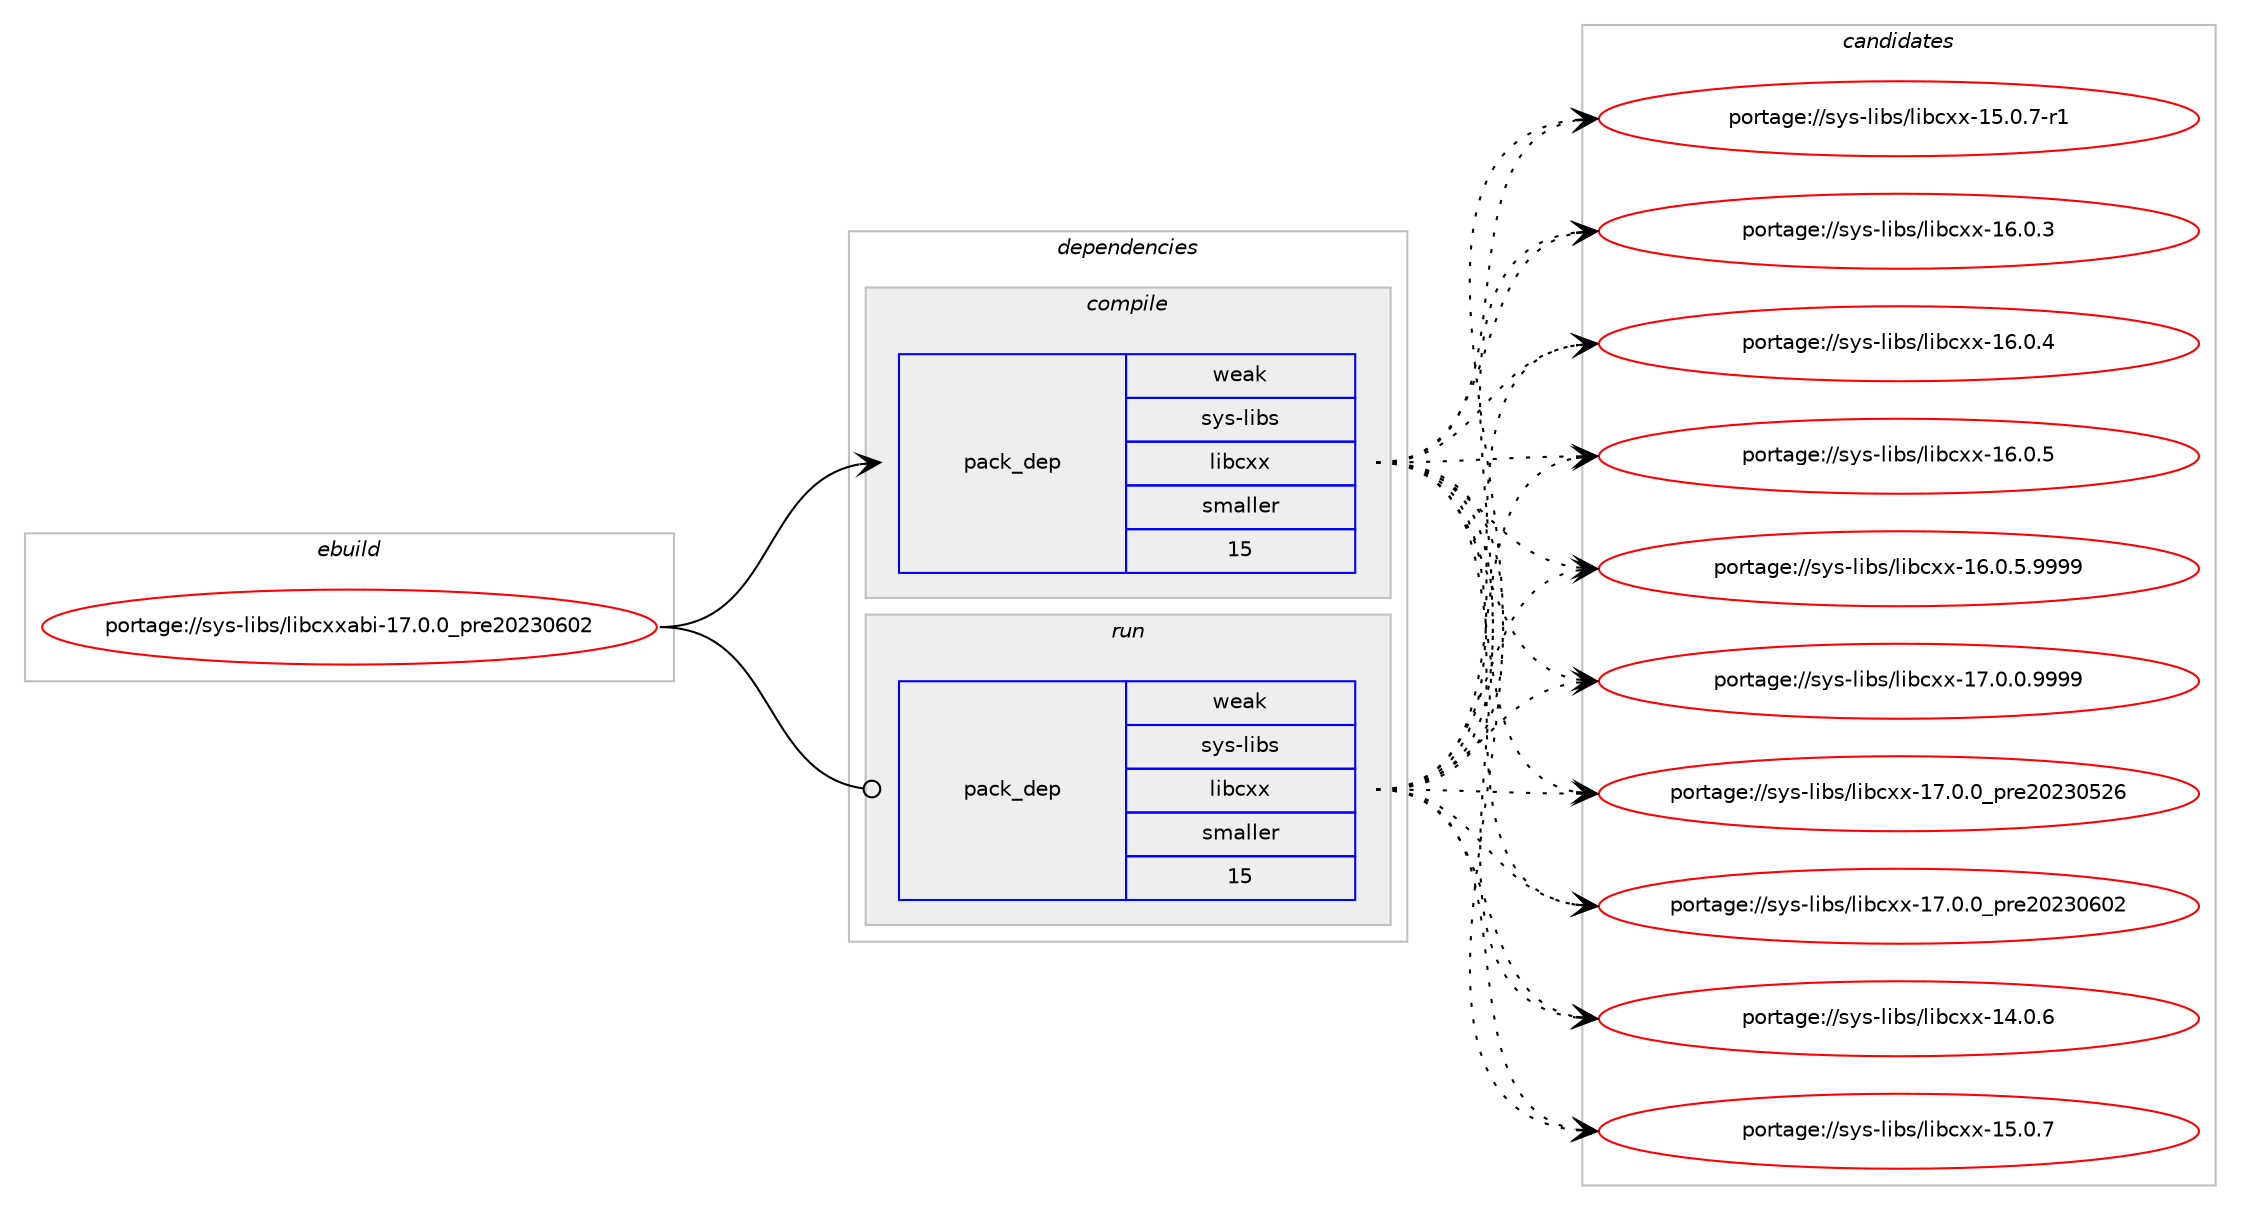 digraph prolog {

# *************
# Graph options
# *************

newrank=true;
concentrate=true;
compound=true;
graph [rankdir=LR,fontname=Helvetica,fontsize=10,ranksep=1.5];#, ranksep=2.5, nodesep=0.2];
edge  [arrowhead=vee];
node  [fontname=Helvetica,fontsize=10];

# **********
# The ebuild
# **********

subgraph cluster_leftcol {
color=gray;
rank=same;
label=<<i>ebuild</i>>;
id [label="portage://sys-libs/libcxxabi-17.0.0_pre20230602", color=red, width=4, href="../sys-libs/libcxxabi-17.0.0_pre20230602.svg"];
}

# ****************
# The dependencies
# ****************

subgraph cluster_midcol {
color=gray;
label=<<i>dependencies</i>>;
subgraph cluster_compile {
fillcolor="#eeeeee";
style=filled;
label=<<i>compile</i>>;
# *** BEGIN UNKNOWN DEPENDENCY TYPE (TODO) ***
# id -> package_dependency(portage://sys-libs/libcxxabi-17.0.0_pre20230602,install,no,sys-devel,llvm,none,[,,],[slot(17)],[])
# *** END UNKNOWN DEPENDENCY TYPE (TODO) ***

# *** BEGIN UNKNOWN DEPENDENCY TYPE (TODO) ***
# id -> package_dependency(portage://sys-libs/libcxxabi-17.0.0_pre20230602,install,strong,sys-devel,llvm,none,[,,],[slot(0)],[])
# *** END UNKNOWN DEPENDENCY TYPE (TODO) ***

subgraph pack313 {
dependency649 [label=<<TABLE BORDER="0" CELLBORDER="1" CELLSPACING="0" CELLPADDING="4" WIDTH="220"><TR><TD ROWSPAN="6" CELLPADDING="30">pack_dep</TD></TR><TR><TD WIDTH="110">weak</TD></TR><TR><TD>sys-libs</TD></TR><TR><TD>libcxx</TD></TR><TR><TD>smaller</TD></TR><TR><TD>15</TD></TR></TABLE>>, shape=none, color=blue];
}
id:e -> dependency649:w [weight=20,style="solid",arrowhead="vee"];
}
subgraph cluster_compileandrun {
fillcolor="#eeeeee";
style=filled;
label=<<i>compile and run</i>>;
}
subgraph cluster_run {
fillcolor="#eeeeee";
style=filled;
label=<<i>run</i>>;
subgraph pack314 {
dependency650 [label=<<TABLE BORDER="0" CELLBORDER="1" CELLSPACING="0" CELLPADDING="4" WIDTH="220"><TR><TD ROWSPAN="6" CELLPADDING="30">pack_dep</TD></TR><TR><TD WIDTH="110">weak</TD></TR><TR><TD>sys-libs</TD></TR><TR><TD>libcxx</TD></TR><TR><TD>smaller</TD></TR><TR><TD>15</TD></TR></TABLE>>, shape=none, color=blue];
}
id:e -> dependency650:w [weight=20,style="solid",arrowhead="odot"];
}
}

# **************
# The candidates
# **************

subgraph cluster_choices {
rank=same;
color=gray;
label=<<i>candidates</i>>;

subgraph choice313 {
color=black;
nodesep=1;
choice115121115451081059811547108105989912012045495246484654 [label="portage://sys-libs/libcxx-14.0.6", color=red, width=4,href="../sys-libs/libcxx-14.0.6.svg"];
choice115121115451081059811547108105989912012045495346484655 [label="portage://sys-libs/libcxx-15.0.7", color=red, width=4,href="../sys-libs/libcxx-15.0.7.svg"];
choice1151211154510810598115471081059899120120454953464846554511449 [label="portage://sys-libs/libcxx-15.0.7-r1", color=red, width=4,href="../sys-libs/libcxx-15.0.7-r1.svg"];
choice115121115451081059811547108105989912012045495446484651 [label="portage://sys-libs/libcxx-16.0.3", color=red, width=4,href="../sys-libs/libcxx-16.0.3.svg"];
choice115121115451081059811547108105989912012045495446484652 [label="portage://sys-libs/libcxx-16.0.4", color=red, width=4,href="../sys-libs/libcxx-16.0.4.svg"];
choice115121115451081059811547108105989912012045495446484653 [label="portage://sys-libs/libcxx-16.0.5", color=red, width=4,href="../sys-libs/libcxx-16.0.5.svg"];
choice1151211154510810598115471081059899120120454954464846534657575757 [label="portage://sys-libs/libcxx-16.0.5.9999", color=red, width=4,href="../sys-libs/libcxx-16.0.5.9999.svg"];
choice1151211154510810598115471081059899120120454955464846484657575757 [label="portage://sys-libs/libcxx-17.0.0.9999", color=red, width=4,href="../sys-libs/libcxx-17.0.0.9999.svg"];
choice115121115451081059811547108105989912012045495546484648951121141015048505148535054 [label="portage://sys-libs/libcxx-17.0.0_pre20230526", color=red, width=4,href="../sys-libs/libcxx-17.0.0_pre20230526.svg"];
choice115121115451081059811547108105989912012045495546484648951121141015048505148544850 [label="portage://sys-libs/libcxx-17.0.0_pre20230602", color=red, width=4,href="../sys-libs/libcxx-17.0.0_pre20230602.svg"];
dependency649:e -> choice115121115451081059811547108105989912012045495246484654:w [style=dotted,weight="100"];
dependency649:e -> choice115121115451081059811547108105989912012045495346484655:w [style=dotted,weight="100"];
dependency649:e -> choice1151211154510810598115471081059899120120454953464846554511449:w [style=dotted,weight="100"];
dependency649:e -> choice115121115451081059811547108105989912012045495446484651:w [style=dotted,weight="100"];
dependency649:e -> choice115121115451081059811547108105989912012045495446484652:w [style=dotted,weight="100"];
dependency649:e -> choice115121115451081059811547108105989912012045495446484653:w [style=dotted,weight="100"];
dependency649:e -> choice1151211154510810598115471081059899120120454954464846534657575757:w [style=dotted,weight="100"];
dependency649:e -> choice1151211154510810598115471081059899120120454955464846484657575757:w [style=dotted,weight="100"];
dependency649:e -> choice115121115451081059811547108105989912012045495546484648951121141015048505148535054:w [style=dotted,weight="100"];
dependency649:e -> choice115121115451081059811547108105989912012045495546484648951121141015048505148544850:w [style=dotted,weight="100"];
}
subgraph choice314 {
color=black;
nodesep=1;
choice115121115451081059811547108105989912012045495246484654 [label="portage://sys-libs/libcxx-14.0.6", color=red, width=4,href="../sys-libs/libcxx-14.0.6.svg"];
choice115121115451081059811547108105989912012045495346484655 [label="portage://sys-libs/libcxx-15.0.7", color=red, width=4,href="../sys-libs/libcxx-15.0.7.svg"];
choice1151211154510810598115471081059899120120454953464846554511449 [label="portage://sys-libs/libcxx-15.0.7-r1", color=red, width=4,href="../sys-libs/libcxx-15.0.7-r1.svg"];
choice115121115451081059811547108105989912012045495446484651 [label="portage://sys-libs/libcxx-16.0.3", color=red, width=4,href="../sys-libs/libcxx-16.0.3.svg"];
choice115121115451081059811547108105989912012045495446484652 [label="portage://sys-libs/libcxx-16.0.4", color=red, width=4,href="../sys-libs/libcxx-16.0.4.svg"];
choice115121115451081059811547108105989912012045495446484653 [label="portage://sys-libs/libcxx-16.0.5", color=red, width=4,href="../sys-libs/libcxx-16.0.5.svg"];
choice1151211154510810598115471081059899120120454954464846534657575757 [label="portage://sys-libs/libcxx-16.0.5.9999", color=red, width=4,href="../sys-libs/libcxx-16.0.5.9999.svg"];
choice1151211154510810598115471081059899120120454955464846484657575757 [label="portage://sys-libs/libcxx-17.0.0.9999", color=red, width=4,href="../sys-libs/libcxx-17.0.0.9999.svg"];
choice115121115451081059811547108105989912012045495546484648951121141015048505148535054 [label="portage://sys-libs/libcxx-17.0.0_pre20230526", color=red, width=4,href="../sys-libs/libcxx-17.0.0_pre20230526.svg"];
choice115121115451081059811547108105989912012045495546484648951121141015048505148544850 [label="portage://sys-libs/libcxx-17.0.0_pre20230602", color=red, width=4,href="../sys-libs/libcxx-17.0.0_pre20230602.svg"];
dependency650:e -> choice115121115451081059811547108105989912012045495246484654:w [style=dotted,weight="100"];
dependency650:e -> choice115121115451081059811547108105989912012045495346484655:w [style=dotted,weight="100"];
dependency650:e -> choice1151211154510810598115471081059899120120454953464846554511449:w [style=dotted,weight="100"];
dependency650:e -> choice115121115451081059811547108105989912012045495446484651:w [style=dotted,weight="100"];
dependency650:e -> choice115121115451081059811547108105989912012045495446484652:w [style=dotted,weight="100"];
dependency650:e -> choice115121115451081059811547108105989912012045495446484653:w [style=dotted,weight="100"];
dependency650:e -> choice1151211154510810598115471081059899120120454954464846534657575757:w [style=dotted,weight="100"];
dependency650:e -> choice1151211154510810598115471081059899120120454955464846484657575757:w [style=dotted,weight="100"];
dependency650:e -> choice115121115451081059811547108105989912012045495546484648951121141015048505148535054:w [style=dotted,weight="100"];
dependency650:e -> choice115121115451081059811547108105989912012045495546484648951121141015048505148544850:w [style=dotted,weight="100"];
}
}

}
